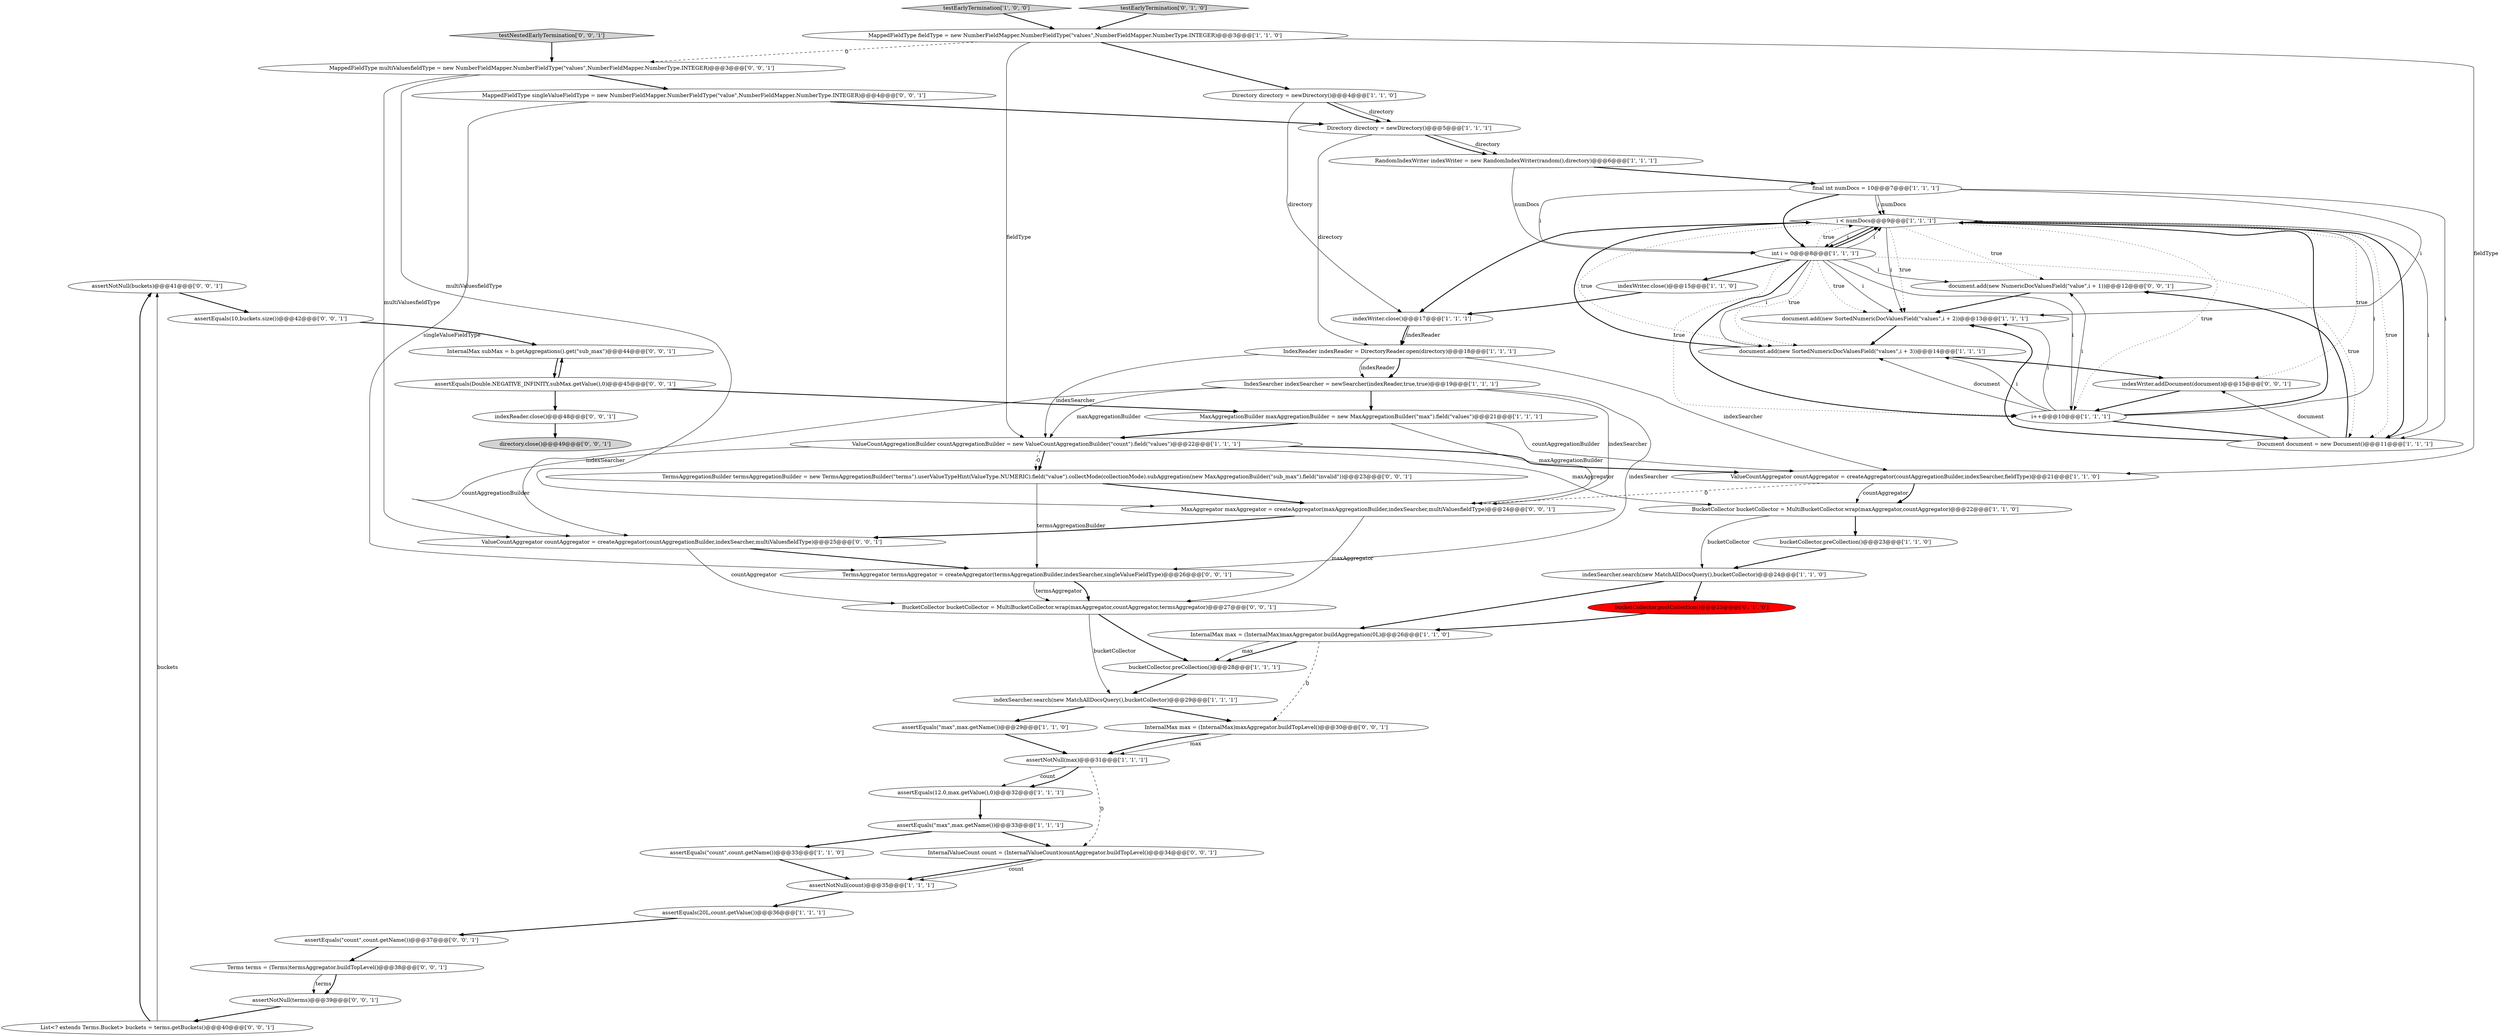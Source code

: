 digraph {
34 [style = filled, label = "assertNotNull(buckets)@@@41@@@['0', '0', '1']", fillcolor = white, shape = ellipse image = "AAA0AAABBB3BBB"];
27 [style = filled, label = "indexSearcher.search(new MatchAllDocsQuery(),bucketCollector)@@@24@@@['1', '1', '0']", fillcolor = white, shape = ellipse image = "AAA0AAABBB1BBB"];
13 [style = filled, label = "assertEquals(12.0,max.getValue(),0)@@@32@@@['1', '1', '1']", fillcolor = white, shape = ellipse image = "AAA0AAABBB1BBB"];
5 [style = filled, label = "indexWriter.close()@@@17@@@['1', '1', '1']", fillcolor = white, shape = ellipse image = "AAA0AAABBB1BBB"];
33 [style = filled, label = "bucketCollector.postCollection()@@@25@@@['0', '1', '0']", fillcolor = red, shape = ellipse image = "AAA1AAABBB2BBB"];
43 [style = filled, label = "indexReader.close()@@@48@@@['0', '0', '1']", fillcolor = white, shape = ellipse image = "AAA0AAABBB3BBB"];
51 [style = filled, label = "MappedFieldType multiValuesfieldType = new NumberFieldMapper.NumberFieldType(\"values\",NumberFieldMapper.NumberType.INTEGER)@@@3@@@['0', '0', '1']", fillcolor = white, shape = ellipse image = "AAA0AAABBB3BBB"];
17 [style = filled, label = "i < numDocs@@@9@@@['1', '1', '1']", fillcolor = white, shape = diamond image = "AAA0AAABBB1BBB"];
40 [style = filled, label = "MappedFieldType singleValueFieldType = new NumberFieldMapper.NumberFieldType(\"value\",NumberFieldMapper.NumberType.INTEGER)@@@4@@@['0', '0', '1']", fillcolor = white, shape = ellipse image = "AAA0AAABBB3BBB"];
54 [style = filled, label = "InternalMax subMax = b.getAggregations().get(\"sub_max\")@@@44@@@['0', '0', '1']", fillcolor = white, shape = ellipse image = "AAA0AAABBB3BBB"];
37 [style = filled, label = "TermsAggregator termsAggregator = createAggregator(termsAggregationBuilder,indexSearcher,singleValueFieldType)@@@26@@@['0', '0', '1']", fillcolor = white, shape = ellipse image = "AAA0AAABBB3BBB"];
0 [style = filled, label = "MaxAggregationBuilder maxAggregationBuilder = new MaxAggregationBuilder(\"max\").field(\"values\")@@@21@@@['1', '1', '1']", fillcolor = white, shape = ellipse image = "AAA0AAABBB1BBB"];
24 [style = filled, label = "assertNotNull(count)@@@35@@@['1', '1', '1']", fillcolor = white, shape = ellipse image = "AAA0AAABBB1BBB"];
42 [style = filled, label = "document.add(new NumericDocValuesField(\"value\",i + 1))@@@12@@@['0', '0', '1']", fillcolor = white, shape = ellipse image = "AAA0AAABBB3BBB"];
49 [style = filled, label = "InternalMax max = (InternalMax)maxAggregator.buildTopLevel()@@@30@@@['0', '0', '1']", fillcolor = white, shape = ellipse image = "AAA0AAABBB3BBB"];
38 [style = filled, label = "assertEquals(10,buckets.size())@@@42@@@['0', '0', '1']", fillcolor = white, shape = ellipse image = "AAA0AAABBB3BBB"];
39 [style = filled, label = "Terms terms = (Terms)termsAggregator.buildTopLevel()@@@38@@@['0', '0', '1']", fillcolor = white, shape = ellipse image = "AAA0AAABBB3BBB"];
14 [style = filled, label = "MappedFieldType fieldType = new NumberFieldMapper.NumberFieldType(\"values\",NumberFieldMapper.NumberType.INTEGER)@@@3@@@['1', '1', '0']", fillcolor = white, shape = ellipse image = "AAA0AAABBB1BBB"];
18 [style = filled, label = "indexWriter.close()@@@15@@@['1', '1', '0']", fillcolor = white, shape = ellipse image = "AAA0AAABBB1BBB"];
16 [style = filled, label = "IndexReader indexReader = DirectoryReader.open(directory)@@@18@@@['1', '1', '1']", fillcolor = white, shape = ellipse image = "AAA0AAABBB1BBB"];
25 [style = filled, label = "i++@@@10@@@['1', '1', '1']", fillcolor = white, shape = ellipse image = "AAA0AAABBB1BBB"];
50 [style = filled, label = "assertEquals(\"count\",count.getName())@@@37@@@['0', '0', '1']", fillcolor = white, shape = ellipse image = "AAA0AAABBB3BBB"];
4 [style = filled, label = "Directory directory = newDirectory()@@@4@@@['1', '1', '0']", fillcolor = white, shape = ellipse image = "AAA0AAABBB1BBB"];
48 [style = filled, label = "List<? extends Terms.Bucket> buckets = terms.getBuckets()@@@40@@@['0', '0', '1']", fillcolor = white, shape = ellipse image = "AAA0AAABBB3BBB"];
35 [style = filled, label = "directory.close()@@@49@@@['0', '0', '1']", fillcolor = lightgray, shape = ellipse image = "AAA0AAABBB3BBB"];
31 [style = filled, label = "indexSearcher.search(new MatchAllDocsQuery(),bucketCollector)@@@29@@@['1', '1', '1']", fillcolor = white, shape = ellipse image = "AAA0AAABBB1BBB"];
2 [style = filled, label = "final int numDocs = 10@@@7@@@['1', '1', '1']", fillcolor = white, shape = ellipse image = "AAA0AAABBB1BBB"];
52 [style = filled, label = "MaxAggregator maxAggregator = createAggregator(maxAggregationBuilder,indexSearcher,multiValuesfieldType)@@@24@@@['0', '0', '1']", fillcolor = white, shape = ellipse image = "AAA0AAABBB3BBB"];
26 [style = filled, label = "document.add(new SortedNumericDocValuesField(\"values\",i + 3))@@@14@@@['1', '1', '1']", fillcolor = white, shape = ellipse image = "AAA0AAABBB1BBB"];
1 [style = filled, label = "Document document = new Document()@@@11@@@['1', '1', '1']", fillcolor = white, shape = ellipse image = "AAA0AAABBB1BBB"];
8 [style = filled, label = "assertEquals(\"count\",count.getName())@@@33@@@['1', '1', '0']", fillcolor = white, shape = ellipse image = "AAA0AAABBB1BBB"];
36 [style = filled, label = "assertEquals(Double.NEGATIVE_INFINITY,subMax.getValue(),0)@@@45@@@['0', '0', '1']", fillcolor = white, shape = ellipse image = "AAA0AAABBB3BBB"];
28 [style = filled, label = "assertNotNull(max)@@@31@@@['1', '1', '1']", fillcolor = white, shape = ellipse image = "AAA0AAABBB1BBB"];
45 [style = filled, label = "InternalValueCount count = (InternalValueCount)countAggregator.buildTopLevel()@@@34@@@['0', '0', '1']", fillcolor = white, shape = ellipse image = "AAA0AAABBB3BBB"];
7 [style = filled, label = "bucketCollector.preCollection()@@@23@@@['1', '1', '0']", fillcolor = white, shape = ellipse image = "AAA0AAABBB1BBB"];
15 [style = filled, label = "bucketCollector.preCollection()@@@28@@@['1', '1', '1']", fillcolor = white, shape = ellipse image = "AAA0AAABBB1BBB"];
9 [style = filled, label = "testEarlyTermination['1', '0', '0']", fillcolor = lightgray, shape = diamond image = "AAA0AAABBB1BBB"];
19 [style = filled, label = "ValueCountAggregator countAggregator = createAggregator(countAggregationBuilder,indexSearcher,fieldType)@@@21@@@['1', '1', '0']", fillcolor = white, shape = ellipse image = "AAA0AAABBB1BBB"];
3 [style = filled, label = "assertEquals(\"max\",max.getName())@@@29@@@['1', '1', '0']", fillcolor = white, shape = ellipse image = "AAA0AAABBB1BBB"];
21 [style = filled, label = "BucketCollector bucketCollector = MultiBucketCollector.wrap(maxAggregator,countAggregator)@@@22@@@['1', '1', '0']", fillcolor = white, shape = ellipse image = "AAA0AAABBB1BBB"];
30 [style = filled, label = "int i = 0@@@8@@@['1', '1', '1']", fillcolor = white, shape = ellipse image = "AAA0AAABBB1BBB"];
46 [style = filled, label = "BucketCollector bucketCollector = MultiBucketCollector.wrap(maxAggregator,countAggregator,termsAggregator)@@@27@@@['0', '0', '1']", fillcolor = white, shape = ellipse image = "AAA0AAABBB3BBB"];
22 [style = filled, label = "assertEquals(\"max\",max.getName())@@@33@@@['1', '1', '1']", fillcolor = white, shape = ellipse image = "AAA0AAABBB1BBB"];
53 [style = filled, label = "ValueCountAggregator countAggregator = createAggregator(countAggregationBuilder,indexSearcher,multiValuesfieldType)@@@25@@@['0', '0', '1']", fillcolor = white, shape = ellipse image = "AAA0AAABBB3BBB"];
10 [style = filled, label = "assertEquals(20L,count.getValue())@@@36@@@['1', '1', '1']", fillcolor = white, shape = ellipse image = "AAA0AAABBB1BBB"];
55 [style = filled, label = "assertNotNull(terms)@@@39@@@['0', '0', '1']", fillcolor = white, shape = ellipse image = "AAA0AAABBB3BBB"];
12 [style = filled, label = "document.add(new SortedNumericDocValuesField(\"values\",i + 2))@@@13@@@['1', '1', '1']", fillcolor = white, shape = ellipse image = "AAA0AAABBB1BBB"];
20 [style = filled, label = "Directory directory = newDirectory()@@@5@@@['1', '1', '1']", fillcolor = white, shape = ellipse image = "AAA0AAABBB1BBB"];
47 [style = filled, label = "testNestedEarlyTermination['0', '0', '1']", fillcolor = lightgray, shape = diamond image = "AAA0AAABBB3BBB"];
32 [style = filled, label = "testEarlyTermination['0', '1', '0']", fillcolor = lightgray, shape = diamond image = "AAA0AAABBB2BBB"];
44 [style = filled, label = "TermsAggregationBuilder termsAggregationBuilder = new TermsAggregationBuilder(\"terms\").userValueTypeHint(ValueType.NUMERIC).field(\"value\").collectMode(collectionMode).subAggregation(new MaxAggregationBuilder(\"sub_max\").field(\"invalid\"))@@@23@@@['0', '0', '1']", fillcolor = white, shape = ellipse image = "AAA0AAABBB3BBB"];
29 [style = filled, label = "InternalMax max = (InternalMax)maxAggregator.buildAggregation(0L)@@@26@@@['1', '1', '0']", fillcolor = white, shape = ellipse image = "AAA0AAABBB1BBB"];
41 [style = filled, label = "indexWriter.addDocument(document)@@@15@@@['0', '0', '1']", fillcolor = white, shape = ellipse image = "AAA0AAABBB3BBB"];
11 [style = filled, label = "RandomIndexWriter indexWriter = new RandomIndexWriter(random(),directory)@@@6@@@['1', '1', '1']", fillcolor = white, shape = ellipse image = "AAA0AAABBB1BBB"];
23 [style = filled, label = "IndexSearcher indexSearcher = newSearcher(indexReader,true,true)@@@19@@@['1', '1', '1']", fillcolor = white, shape = ellipse image = "AAA0AAABBB1BBB"];
6 [style = filled, label = "ValueCountAggregationBuilder countAggregationBuilder = new ValueCountAggregationBuilder(\"count\").field(\"values\")@@@22@@@['1', '1', '1']", fillcolor = white, shape = ellipse image = "AAA0AAABBB1BBB"];
29->15 [style = bold, label=""];
25->1 [style = bold, label=""];
30->42 [style = solid, label="i"];
0->19 [style = solid, label="countAggregationBuilder"];
46->15 [style = bold, label=""];
20->16 [style = solid, label="directory"];
17->1 [style = dotted, label="true"];
28->45 [style = dashed, label="0"];
40->20 [style = bold, label=""];
30->18 [style = bold, label=""];
45->24 [style = bold, label=""];
30->25 [style = solid, label="i"];
23->37 [style = solid, label="indexSearcher"];
22->8 [style = bold, label=""];
55->48 [style = bold, label=""];
36->0 [style = bold, label=""];
16->6 [style = solid, label="indexSearcher"];
43->35 [style = bold, label=""];
25->26 [style = solid, label="i"];
47->51 [style = bold, label=""];
1->12 [style = bold, label=""];
9->14 [style = bold, label=""];
13->22 [style = bold, label=""];
27->33 [style = bold, label=""];
48->34 [style = bold, label=""];
16->19 [style = solid, label="indexSearcher"];
24->10 [style = bold, label=""];
10->50 [style = bold, label=""];
17->26 [style = dotted, label="true"];
17->5 [style = bold, label=""];
26->17 [style = bold, label=""];
25->26 [style = solid, label="document"];
14->6 [style = solid, label="fieldType"];
6->53 [style = solid, label="countAggregationBuilder"];
30->12 [style = dotted, label="true"];
19->52 [style = dashed, label="0"];
1->42 [style = bold, label=""];
50->39 [style = bold, label=""];
33->29 [style = bold, label=""];
49->28 [style = solid, label="max"];
0->52 [style = solid, label="maxAggregationBuilder"];
5->16 [style = solid, label="indexReader"];
51->53 [style = solid, label="multiValuesfieldType"];
37->46 [style = bold, label=""];
15->31 [style = bold, label=""];
2->1 [style = solid, label="i"];
21->7 [style = bold, label=""];
34->38 [style = bold, label=""];
27->29 [style = bold, label=""];
31->3 [style = bold, label=""];
2->17 [style = solid, label="i"];
46->31 [style = solid, label="bucketCollector"];
14->4 [style = bold, label=""];
23->53 [style = solid, label="indexSearcher"];
8->24 [style = bold, label=""];
36->43 [style = bold, label=""];
23->6 [style = solid, label="maxAggregationBuilder"];
40->37 [style = solid, label="singleValueFieldType"];
30->17 [style = bold, label=""];
17->1 [style = bold, label=""];
22->45 [style = bold, label=""];
38->54 [style = bold, label=""];
29->15 [style = solid, label="max"];
48->34 [style = solid, label="buckets"];
51->52 [style = solid, label="multiValuesfieldType"];
1->41 [style = solid, label="document"];
30->17 [style = solid, label="i"];
49->28 [style = bold, label=""];
32->14 [style = bold, label=""];
31->49 [style = bold, label=""];
2->30 [style = solid, label="i"];
16->23 [style = bold, label=""];
23->0 [style = bold, label=""];
25->17 [style = bold, label=""];
6->44 [style = bold, label=""];
19->21 [style = solid, label="countAggregator"];
17->12 [style = solid, label="i"];
45->24 [style = solid, label="count"];
5->16 [style = bold, label=""];
11->30 [style = solid, label="numDocs"];
51->40 [style = bold, label=""];
26->41 [style = bold, label=""];
3->28 [style = bold, label=""];
53->37 [style = bold, label=""];
44->37 [style = solid, label="termsAggregationBuilder"];
52->46 [style = solid, label="maxAggregator"];
17->25 [style = dotted, label="true"];
30->25 [style = dotted, label="true"];
54->36 [style = bold, label=""];
17->12 [style = dotted, label="true"];
17->42 [style = dotted, label="true"];
39->55 [style = solid, label="terms"];
4->20 [style = bold, label=""];
17->30 [style = solid, label="i"];
21->27 [style = solid, label="bucketCollector"];
30->17 [style = dotted, label="true"];
20->11 [style = bold, label=""];
19->21 [style = bold, label=""];
28->13 [style = solid, label="count"];
17->41 [style = dotted, label="true"];
30->1 [style = dotted, label="true"];
52->53 [style = bold, label=""];
39->55 [style = bold, label=""];
20->11 [style = solid, label="directory"];
0->6 [style = bold, label=""];
2->17 [style = solid, label="numDocs"];
30->26 [style = solid, label="i"];
16->23 [style = solid, label="indexReader"];
14->51 [style = dashed, label="0"];
30->25 [style = bold, label=""];
28->13 [style = bold, label=""];
17->30 [style = bold, label=""];
12->26 [style = bold, label=""];
6->19 [style = bold, label=""];
42->12 [style = bold, label=""];
30->26 [style = dotted, label="true"];
4->20 [style = solid, label="directory"];
11->2 [style = bold, label=""];
4->5 [style = solid, label="directory"];
53->46 [style = solid, label="countAggregator"];
25->12 [style = solid, label="i"];
25->42 [style = solid, label="i"];
30->12 [style = solid, label="i"];
23->52 [style = solid, label="indexSearcher"];
17->1 [style = solid, label="i"];
18->5 [style = bold, label=""];
14->19 [style = solid, label="fieldType"];
2->12 [style = solid, label="i"];
44->52 [style = bold, label=""];
7->27 [style = bold, label=""];
37->46 [style = solid, label="termsAggregator"];
25->17 [style = solid, label="i"];
29->49 [style = dashed, label="0"];
41->25 [style = bold, label=""];
36->54 [style = bold, label=""];
2->30 [style = bold, label=""];
6->44 [style = dashed, label="0"];
6->21 [style = solid, label="maxAggregator"];
}
